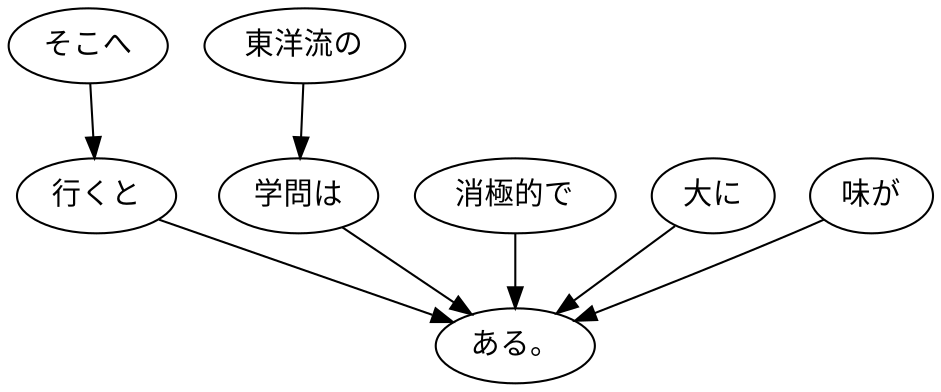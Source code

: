 digraph graph6066 {
	node0 [label="そこへ"];
	node1 [label="行くと"];
	node2 [label="東洋流の"];
	node3 [label="学問は"];
	node4 [label="消極的で"];
	node5 [label="大に"];
	node6 [label="味が"];
	node7 [label="ある。"];
	node0 -> node1;
	node1 -> node7;
	node2 -> node3;
	node3 -> node7;
	node4 -> node7;
	node5 -> node7;
	node6 -> node7;
}
